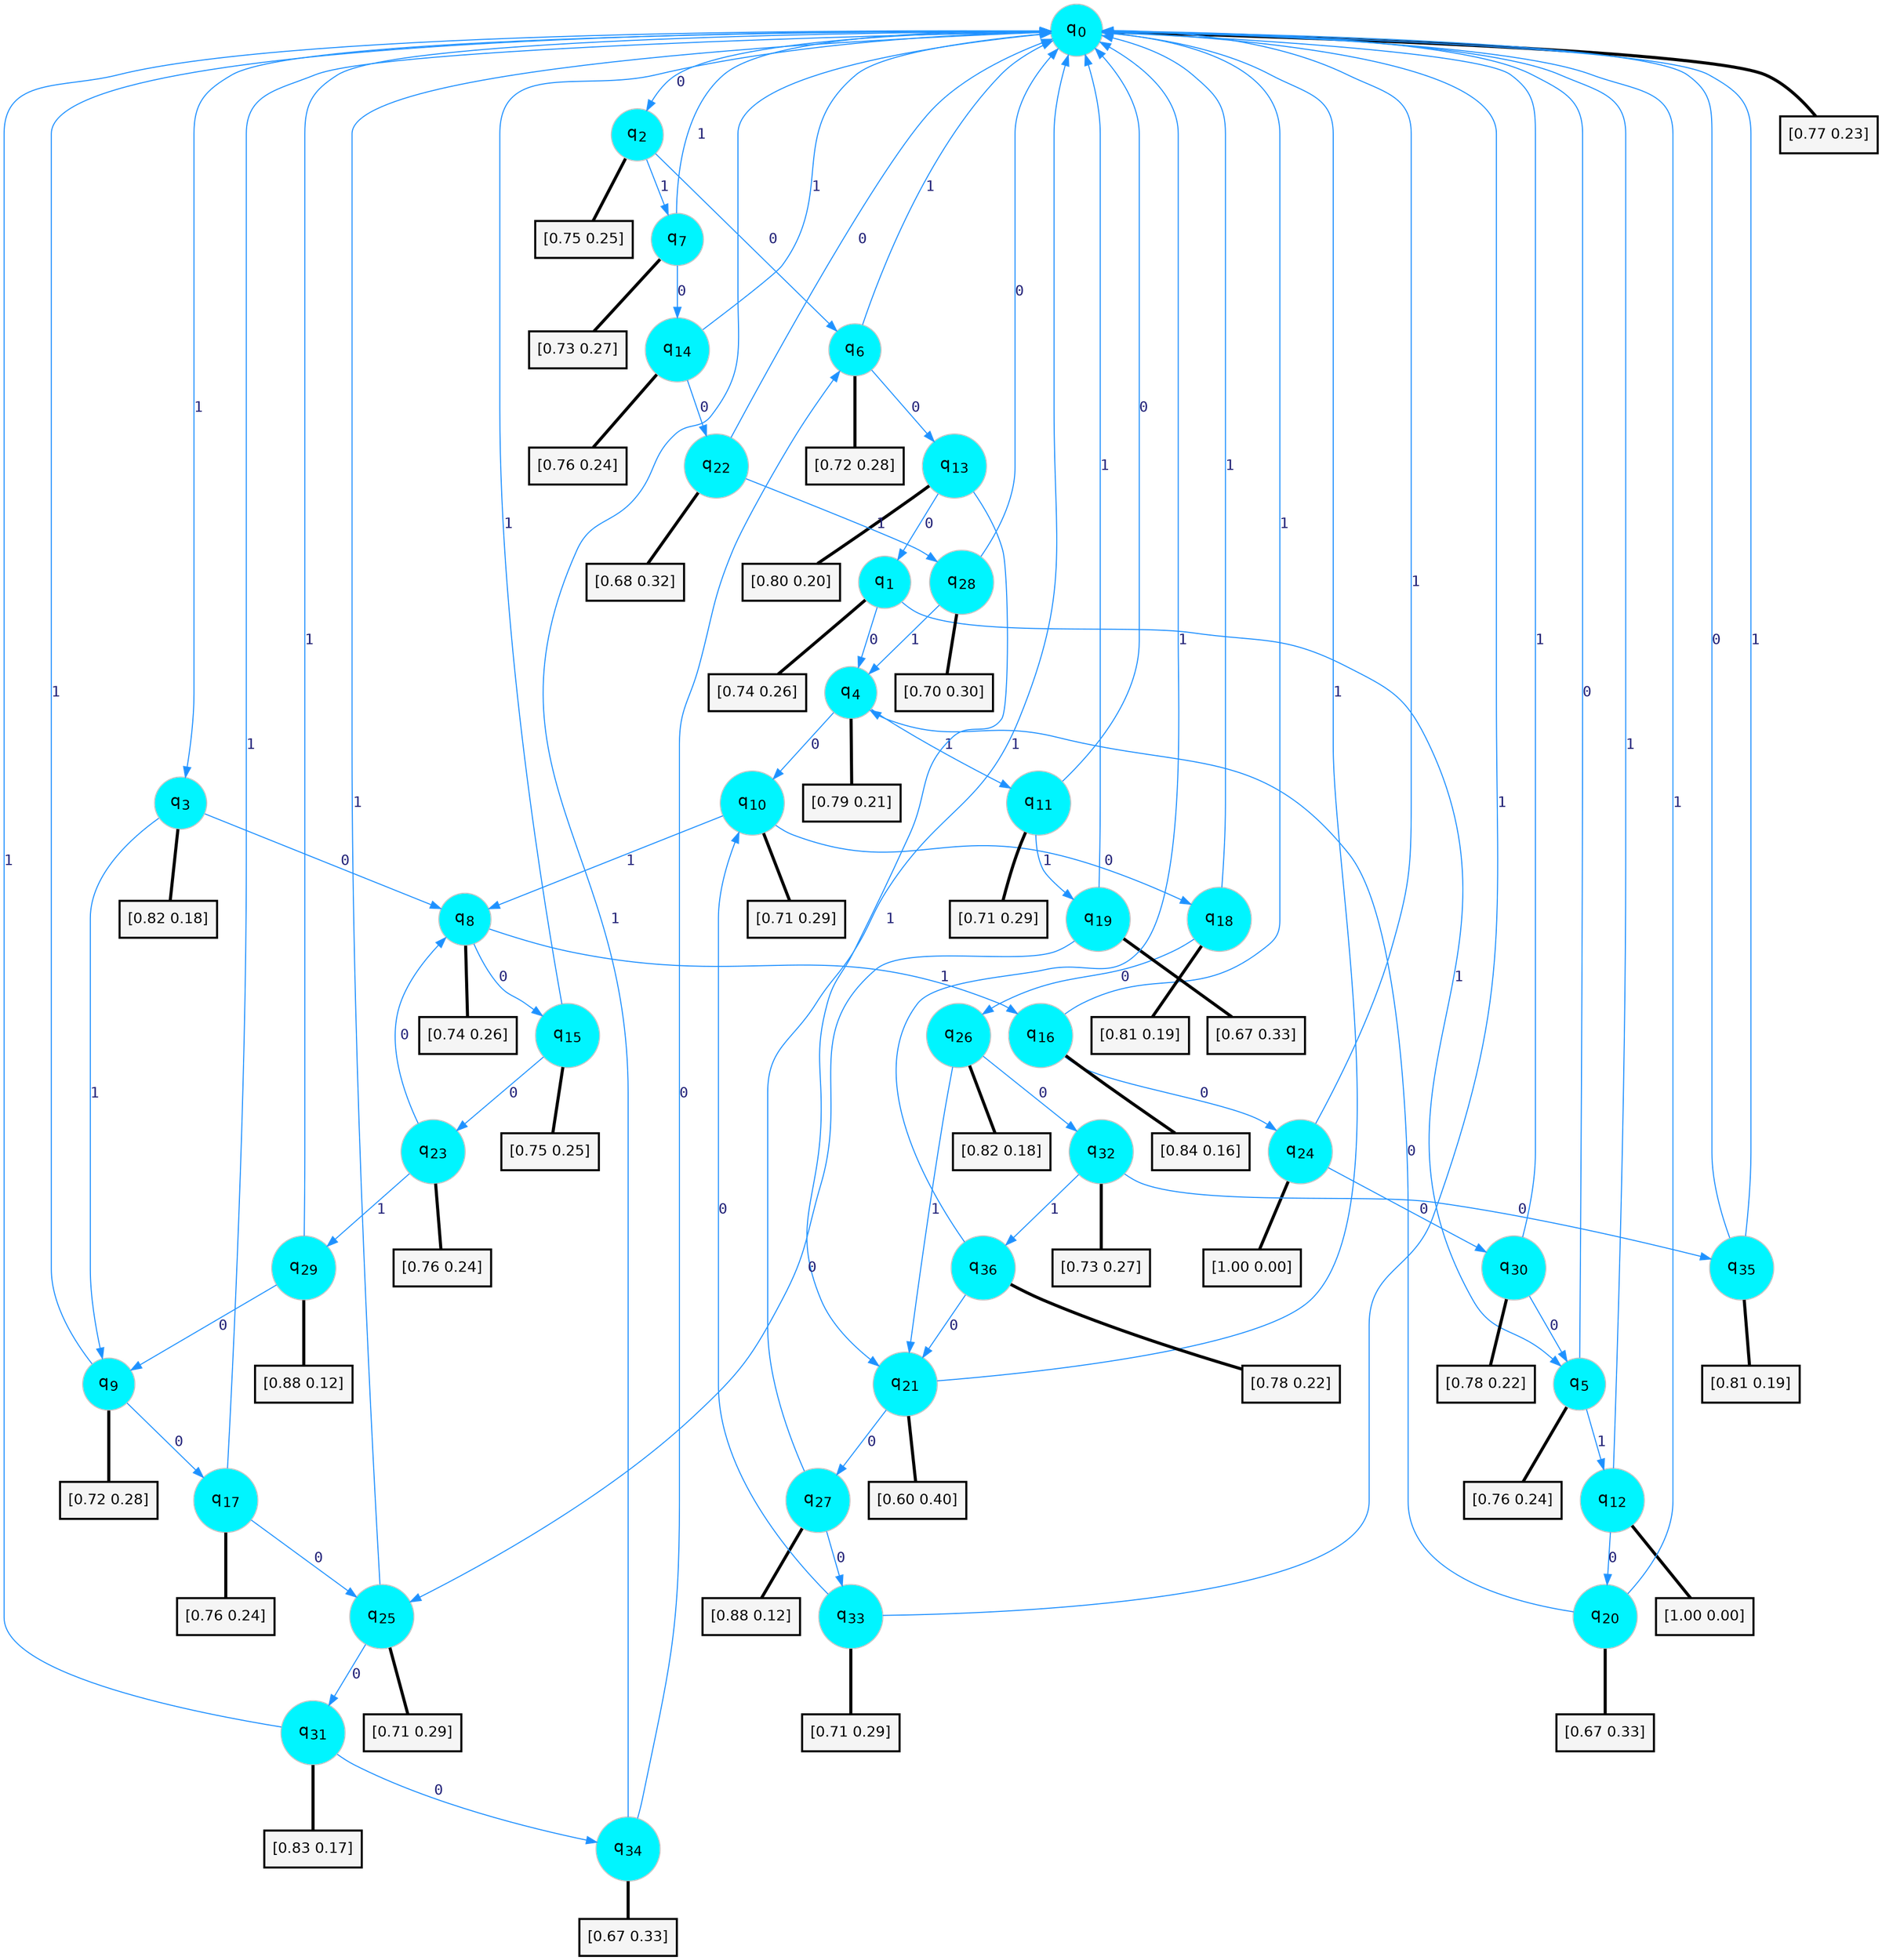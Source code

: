 digraph G {
graph [
bgcolor=transparent, dpi=300, rankdir=TD, size="40,25"];
node [
color=gray, fillcolor=turquoise1, fontcolor=black, fontname=Helvetica, fontsize=16, fontweight=bold, shape=circle, style=filled];
edge [
arrowsize=1, color=dodgerblue1, fontcolor=midnightblue, fontname=courier, fontweight=bold, penwidth=1, style=solid, weight=20];
0[label=<q<SUB>0</SUB>>];
1[label=<q<SUB>1</SUB>>];
2[label=<q<SUB>2</SUB>>];
3[label=<q<SUB>3</SUB>>];
4[label=<q<SUB>4</SUB>>];
5[label=<q<SUB>5</SUB>>];
6[label=<q<SUB>6</SUB>>];
7[label=<q<SUB>7</SUB>>];
8[label=<q<SUB>8</SUB>>];
9[label=<q<SUB>9</SUB>>];
10[label=<q<SUB>10</SUB>>];
11[label=<q<SUB>11</SUB>>];
12[label=<q<SUB>12</SUB>>];
13[label=<q<SUB>13</SUB>>];
14[label=<q<SUB>14</SUB>>];
15[label=<q<SUB>15</SUB>>];
16[label=<q<SUB>16</SUB>>];
17[label=<q<SUB>17</SUB>>];
18[label=<q<SUB>18</SUB>>];
19[label=<q<SUB>19</SUB>>];
20[label=<q<SUB>20</SUB>>];
21[label=<q<SUB>21</SUB>>];
22[label=<q<SUB>22</SUB>>];
23[label=<q<SUB>23</SUB>>];
24[label=<q<SUB>24</SUB>>];
25[label=<q<SUB>25</SUB>>];
26[label=<q<SUB>26</SUB>>];
27[label=<q<SUB>27</SUB>>];
28[label=<q<SUB>28</SUB>>];
29[label=<q<SUB>29</SUB>>];
30[label=<q<SUB>30</SUB>>];
31[label=<q<SUB>31</SUB>>];
32[label=<q<SUB>32</SUB>>];
33[label=<q<SUB>33</SUB>>];
34[label=<q<SUB>34</SUB>>];
35[label=<q<SUB>35</SUB>>];
36[label=<q<SUB>36</SUB>>];
37[label="[0.77 0.23]", shape=box,fontcolor=black, fontname=Helvetica, fontsize=14, penwidth=2, fillcolor=whitesmoke,color=black];
38[label="[0.74 0.26]", shape=box,fontcolor=black, fontname=Helvetica, fontsize=14, penwidth=2, fillcolor=whitesmoke,color=black];
39[label="[0.75 0.25]", shape=box,fontcolor=black, fontname=Helvetica, fontsize=14, penwidth=2, fillcolor=whitesmoke,color=black];
40[label="[0.82 0.18]", shape=box,fontcolor=black, fontname=Helvetica, fontsize=14, penwidth=2, fillcolor=whitesmoke,color=black];
41[label="[0.79 0.21]", shape=box,fontcolor=black, fontname=Helvetica, fontsize=14, penwidth=2, fillcolor=whitesmoke,color=black];
42[label="[0.76 0.24]", shape=box,fontcolor=black, fontname=Helvetica, fontsize=14, penwidth=2, fillcolor=whitesmoke,color=black];
43[label="[0.72 0.28]", shape=box,fontcolor=black, fontname=Helvetica, fontsize=14, penwidth=2, fillcolor=whitesmoke,color=black];
44[label="[0.73 0.27]", shape=box,fontcolor=black, fontname=Helvetica, fontsize=14, penwidth=2, fillcolor=whitesmoke,color=black];
45[label="[0.74 0.26]", shape=box,fontcolor=black, fontname=Helvetica, fontsize=14, penwidth=2, fillcolor=whitesmoke,color=black];
46[label="[0.72 0.28]", shape=box,fontcolor=black, fontname=Helvetica, fontsize=14, penwidth=2, fillcolor=whitesmoke,color=black];
47[label="[0.71 0.29]", shape=box,fontcolor=black, fontname=Helvetica, fontsize=14, penwidth=2, fillcolor=whitesmoke,color=black];
48[label="[0.71 0.29]", shape=box,fontcolor=black, fontname=Helvetica, fontsize=14, penwidth=2, fillcolor=whitesmoke,color=black];
49[label="[1.00 0.00]", shape=box,fontcolor=black, fontname=Helvetica, fontsize=14, penwidth=2, fillcolor=whitesmoke,color=black];
50[label="[0.80 0.20]", shape=box,fontcolor=black, fontname=Helvetica, fontsize=14, penwidth=2, fillcolor=whitesmoke,color=black];
51[label="[0.76 0.24]", shape=box,fontcolor=black, fontname=Helvetica, fontsize=14, penwidth=2, fillcolor=whitesmoke,color=black];
52[label="[0.75 0.25]", shape=box,fontcolor=black, fontname=Helvetica, fontsize=14, penwidth=2, fillcolor=whitesmoke,color=black];
53[label="[0.84 0.16]", shape=box,fontcolor=black, fontname=Helvetica, fontsize=14, penwidth=2, fillcolor=whitesmoke,color=black];
54[label="[0.76 0.24]", shape=box,fontcolor=black, fontname=Helvetica, fontsize=14, penwidth=2, fillcolor=whitesmoke,color=black];
55[label="[0.81 0.19]", shape=box,fontcolor=black, fontname=Helvetica, fontsize=14, penwidth=2, fillcolor=whitesmoke,color=black];
56[label="[0.67 0.33]", shape=box,fontcolor=black, fontname=Helvetica, fontsize=14, penwidth=2, fillcolor=whitesmoke,color=black];
57[label="[0.67 0.33]", shape=box,fontcolor=black, fontname=Helvetica, fontsize=14, penwidth=2, fillcolor=whitesmoke,color=black];
58[label="[0.60 0.40]", shape=box,fontcolor=black, fontname=Helvetica, fontsize=14, penwidth=2, fillcolor=whitesmoke,color=black];
59[label="[0.68 0.32]", shape=box,fontcolor=black, fontname=Helvetica, fontsize=14, penwidth=2, fillcolor=whitesmoke,color=black];
60[label="[0.76 0.24]", shape=box,fontcolor=black, fontname=Helvetica, fontsize=14, penwidth=2, fillcolor=whitesmoke,color=black];
61[label="[1.00 0.00]", shape=box,fontcolor=black, fontname=Helvetica, fontsize=14, penwidth=2, fillcolor=whitesmoke,color=black];
62[label="[0.71 0.29]", shape=box,fontcolor=black, fontname=Helvetica, fontsize=14, penwidth=2, fillcolor=whitesmoke,color=black];
63[label="[0.82 0.18]", shape=box,fontcolor=black, fontname=Helvetica, fontsize=14, penwidth=2, fillcolor=whitesmoke,color=black];
64[label="[0.88 0.12]", shape=box,fontcolor=black, fontname=Helvetica, fontsize=14, penwidth=2, fillcolor=whitesmoke,color=black];
65[label="[0.70 0.30]", shape=box,fontcolor=black, fontname=Helvetica, fontsize=14, penwidth=2, fillcolor=whitesmoke,color=black];
66[label="[0.88 0.12]", shape=box,fontcolor=black, fontname=Helvetica, fontsize=14, penwidth=2, fillcolor=whitesmoke,color=black];
67[label="[0.78 0.22]", shape=box,fontcolor=black, fontname=Helvetica, fontsize=14, penwidth=2, fillcolor=whitesmoke,color=black];
68[label="[0.83 0.17]", shape=box,fontcolor=black, fontname=Helvetica, fontsize=14, penwidth=2, fillcolor=whitesmoke,color=black];
69[label="[0.73 0.27]", shape=box,fontcolor=black, fontname=Helvetica, fontsize=14, penwidth=2, fillcolor=whitesmoke,color=black];
70[label="[0.71 0.29]", shape=box,fontcolor=black, fontname=Helvetica, fontsize=14, penwidth=2, fillcolor=whitesmoke,color=black];
71[label="[0.67 0.33]", shape=box,fontcolor=black, fontname=Helvetica, fontsize=14, penwidth=2, fillcolor=whitesmoke,color=black];
72[label="[0.81 0.19]", shape=box,fontcolor=black, fontname=Helvetica, fontsize=14, penwidth=2, fillcolor=whitesmoke,color=black];
73[label="[0.78 0.22]", shape=box,fontcolor=black, fontname=Helvetica, fontsize=14, penwidth=2, fillcolor=whitesmoke,color=black];
0->2 [label=0];
0->3 [label=1];
0->37 [arrowhead=none, penwidth=3,color=black];
1->4 [label=0];
1->5 [label=1];
1->38 [arrowhead=none, penwidth=3,color=black];
2->6 [label=0];
2->7 [label=1];
2->39 [arrowhead=none, penwidth=3,color=black];
3->8 [label=0];
3->9 [label=1];
3->40 [arrowhead=none, penwidth=3,color=black];
4->10 [label=0];
4->11 [label=1];
4->41 [arrowhead=none, penwidth=3,color=black];
5->0 [label=0];
5->12 [label=1];
5->42 [arrowhead=none, penwidth=3,color=black];
6->13 [label=0];
6->0 [label=1];
6->43 [arrowhead=none, penwidth=3,color=black];
7->14 [label=0];
7->0 [label=1];
7->44 [arrowhead=none, penwidth=3,color=black];
8->15 [label=0];
8->16 [label=1];
8->45 [arrowhead=none, penwidth=3,color=black];
9->17 [label=0];
9->0 [label=1];
9->46 [arrowhead=none, penwidth=3,color=black];
10->18 [label=0];
10->8 [label=1];
10->47 [arrowhead=none, penwidth=3,color=black];
11->0 [label=0];
11->19 [label=1];
11->48 [arrowhead=none, penwidth=3,color=black];
12->20 [label=0];
12->0 [label=1];
12->49 [arrowhead=none, penwidth=3,color=black];
13->1 [label=0];
13->21 [label=1];
13->50 [arrowhead=none, penwidth=3,color=black];
14->22 [label=0];
14->0 [label=1];
14->51 [arrowhead=none, penwidth=3,color=black];
15->23 [label=0];
15->0 [label=1];
15->52 [arrowhead=none, penwidth=3,color=black];
16->24 [label=0];
16->0 [label=1];
16->53 [arrowhead=none, penwidth=3,color=black];
17->25 [label=0];
17->0 [label=1];
17->54 [arrowhead=none, penwidth=3,color=black];
18->26 [label=0];
18->0 [label=1];
18->55 [arrowhead=none, penwidth=3,color=black];
19->25 [label=0];
19->0 [label=1];
19->56 [arrowhead=none, penwidth=3,color=black];
20->4 [label=0];
20->0 [label=1];
20->57 [arrowhead=none, penwidth=3,color=black];
21->27 [label=0];
21->0 [label=1];
21->58 [arrowhead=none, penwidth=3,color=black];
22->0 [label=0];
22->28 [label=1];
22->59 [arrowhead=none, penwidth=3,color=black];
23->8 [label=0];
23->29 [label=1];
23->60 [arrowhead=none, penwidth=3,color=black];
24->30 [label=0];
24->0 [label=1];
24->61 [arrowhead=none, penwidth=3,color=black];
25->31 [label=0];
25->0 [label=1];
25->62 [arrowhead=none, penwidth=3,color=black];
26->32 [label=0];
26->21 [label=1];
26->63 [arrowhead=none, penwidth=3,color=black];
27->33 [label=0];
27->0 [label=1];
27->64 [arrowhead=none, penwidth=3,color=black];
28->0 [label=0];
28->4 [label=1];
28->65 [arrowhead=none, penwidth=3,color=black];
29->9 [label=0];
29->0 [label=1];
29->66 [arrowhead=none, penwidth=3,color=black];
30->5 [label=0];
30->0 [label=1];
30->67 [arrowhead=none, penwidth=3,color=black];
31->34 [label=0];
31->0 [label=1];
31->68 [arrowhead=none, penwidth=3,color=black];
32->35 [label=0];
32->36 [label=1];
32->69 [arrowhead=none, penwidth=3,color=black];
33->10 [label=0];
33->0 [label=1];
33->70 [arrowhead=none, penwidth=3,color=black];
34->6 [label=0];
34->0 [label=1];
34->71 [arrowhead=none, penwidth=3,color=black];
35->0 [label=0];
35->0 [label=1];
35->72 [arrowhead=none, penwidth=3,color=black];
36->21 [label=0];
36->0 [label=1];
36->73 [arrowhead=none, penwidth=3,color=black];
}
